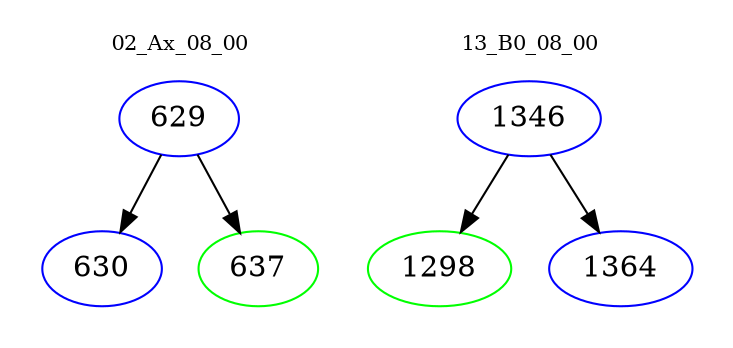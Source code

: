 digraph{
subgraph cluster_0 {
color = white
label = "02_Ax_08_00";
fontsize=10;
T0_629 [label="629", color="blue"]
T0_629 -> T0_630 [color="black"]
T0_630 [label="630", color="blue"]
T0_629 -> T0_637 [color="black"]
T0_637 [label="637", color="green"]
}
subgraph cluster_1 {
color = white
label = "13_B0_08_00";
fontsize=10;
T1_1346 [label="1346", color="blue"]
T1_1346 -> T1_1298 [color="black"]
T1_1298 [label="1298", color="green"]
T1_1346 -> T1_1364 [color="black"]
T1_1364 [label="1364", color="blue"]
}
}
